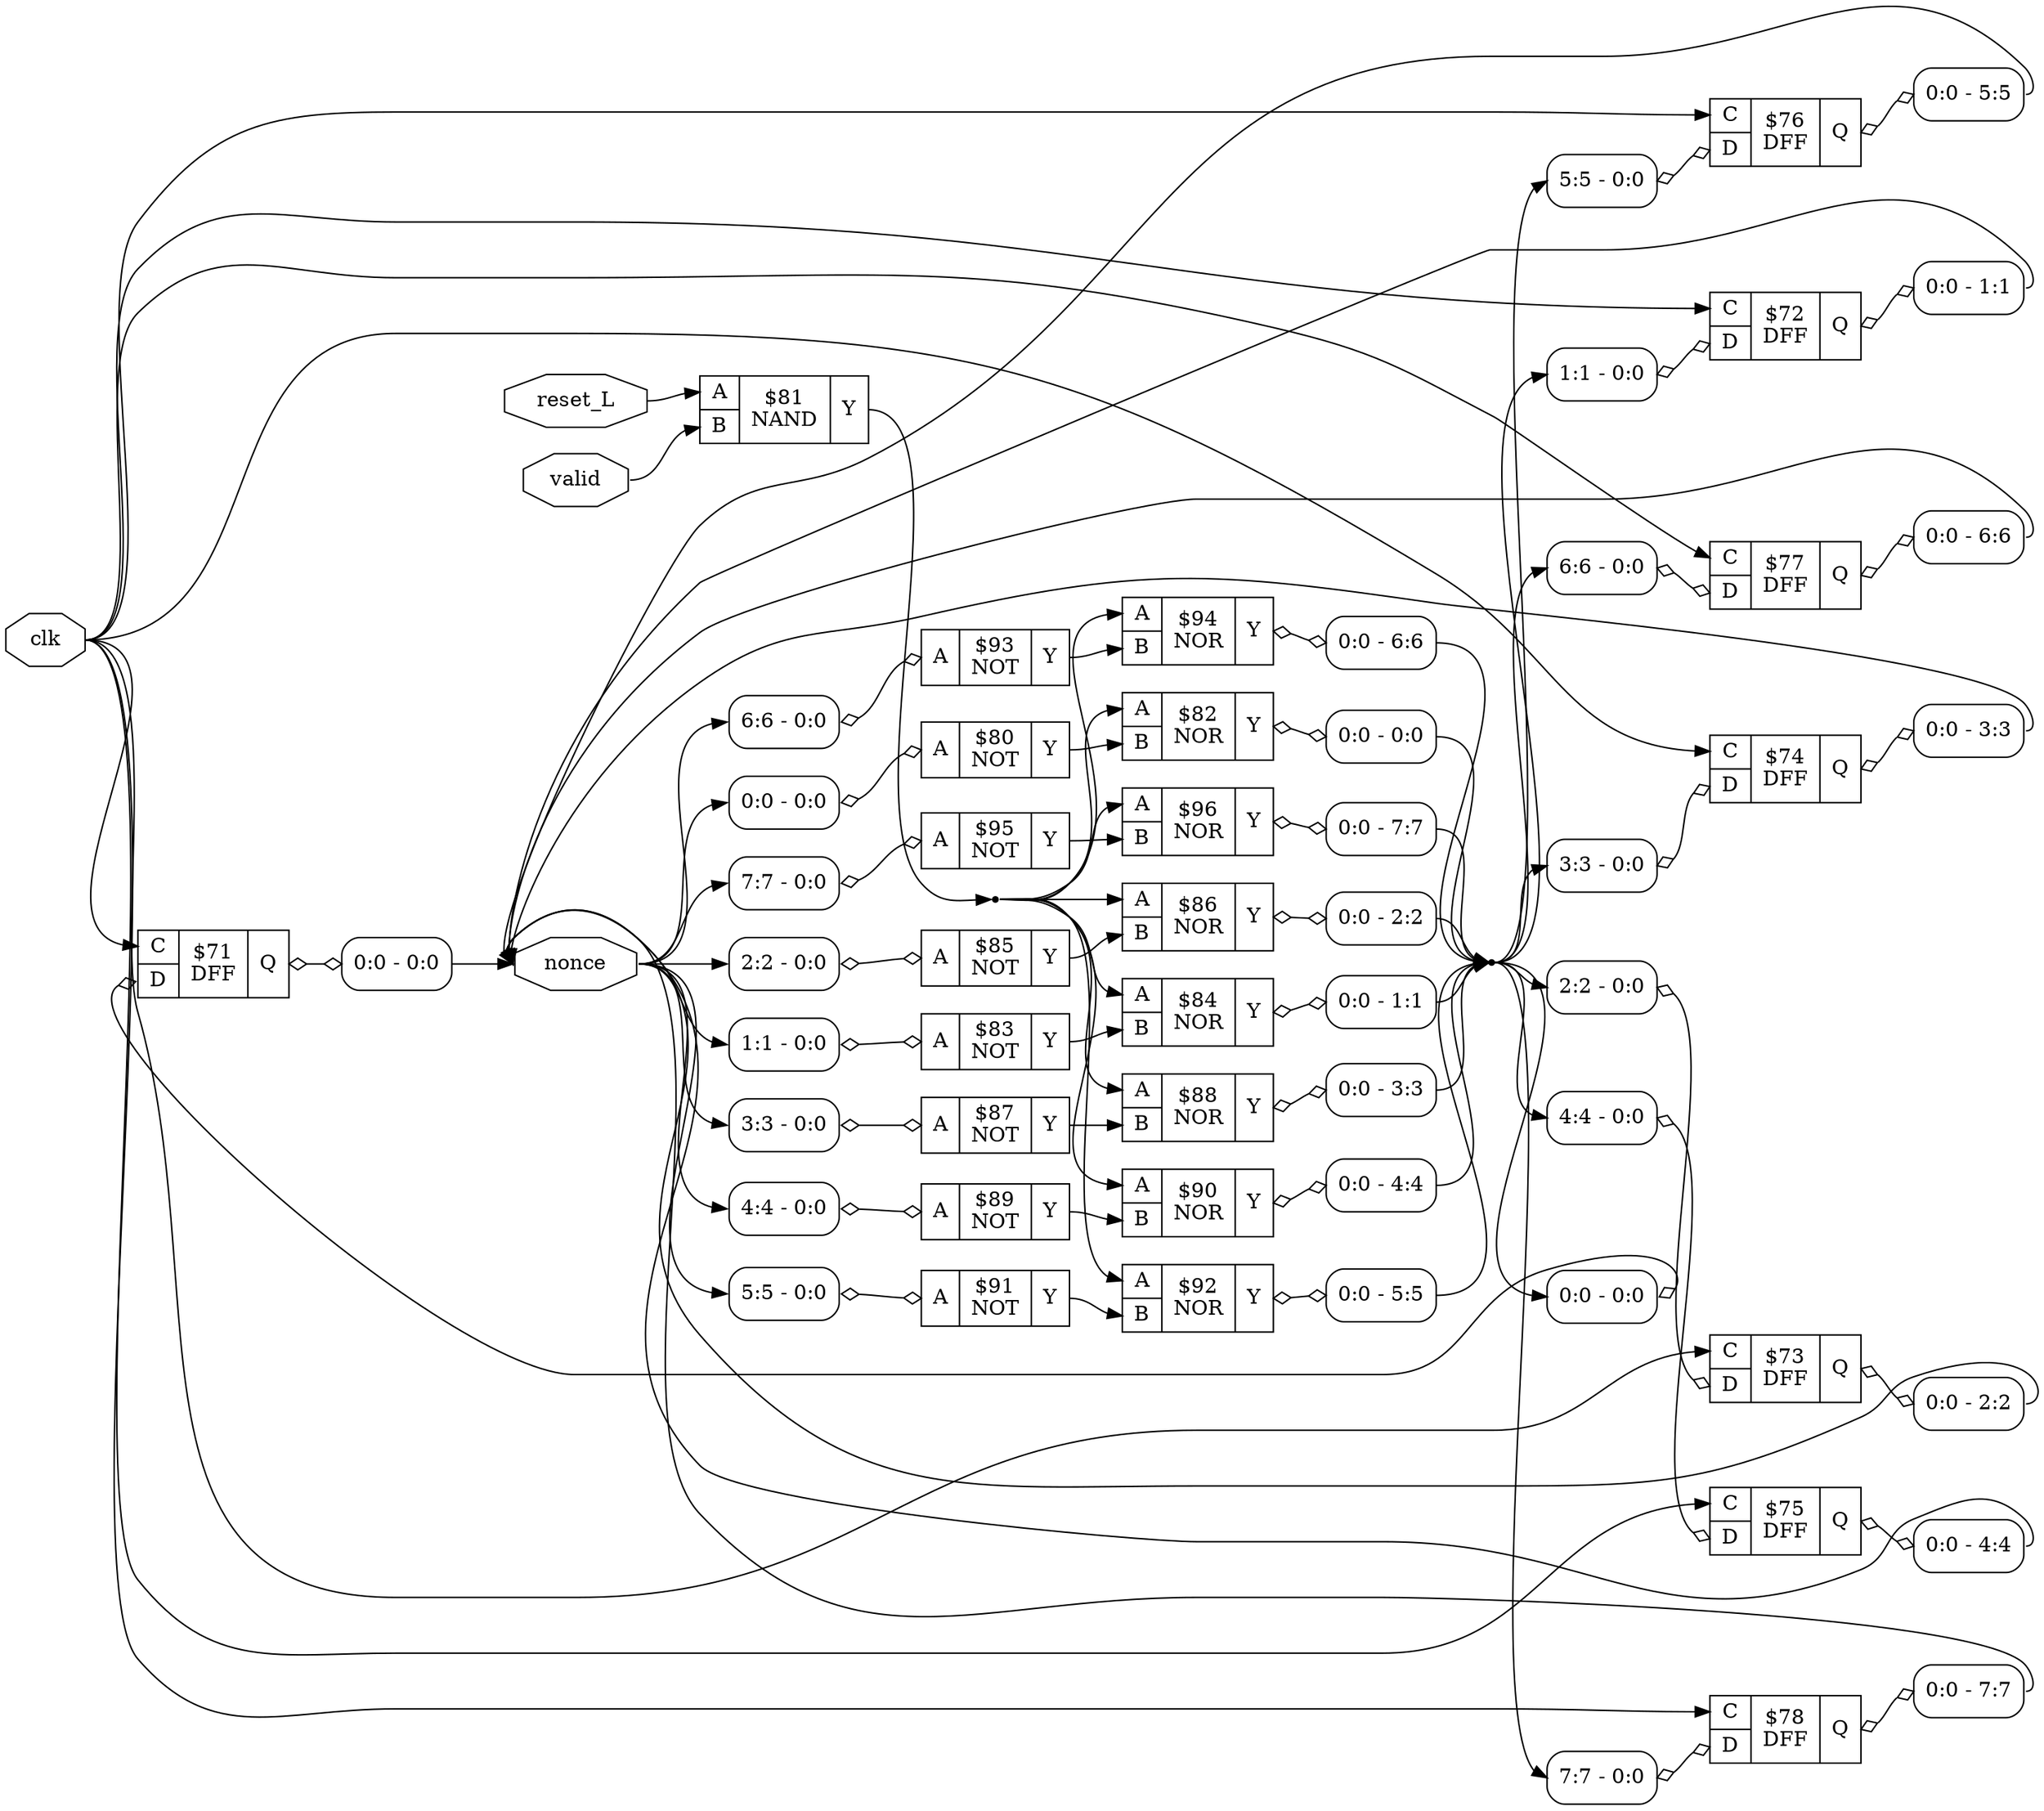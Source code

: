digraph "generador_nonce" {
rankdir="LR";
remincross=true;
n12 [ shape=octagon, label="clk", color="black", fontcolor="black" ];
n13 [ shape=octagon, label="nonce", color="black", fontcolor="black" ];
n14 [ shape=octagon, label="reset_L", color="black", fontcolor="black" ];
n15 [ shape=octagon, label="valid", color="black", fontcolor="black" ];
c18 [ shape=record, label="{{<p16> A}|$80\nNOT|{<p17> Y}}" ];
x0 [ shape=record, style=rounded, label="<s0> 0:0 - 0:0 " ];
x0:e -> c18:p16:w [arrowhead=odiamond, arrowtail=odiamond, dir=both, color="black", label=""];
c20 [ shape=record, label="{{<p16> A|<p19> B}|$81\nNAND|{<p17> Y}}" ];
c21 [ shape=record, label="{{<p16> A|<p19> B}|$82\nNOR|{<p17> Y}}" ];
x1 [ shape=record, style=rounded, label="<s0> 0:0 - 0:0 " ];
c21:p17:e -> x1:w [arrowhead=odiamond, arrowtail=odiamond, dir=both, color="black", label=""];
c22 [ shape=record, label="{{<p16> A}|$83\nNOT|{<p17> Y}}" ];
x2 [ shape=record, style=rounded, label="<s0> 1:1 - 0:0 " ];
x2:e -> c22:p16:w [arrowhead=odiamond, arrowtail=odiamond, dir=both, color="black", label=""];
c23 [ shape=record, label="{{<p16> A|<p19> B}|$84\nNOR|{<p17> Y}}" ];
x3 [ shape=record, style=rounded, label="<s0> 0:0 - 1:1 " ];
c23:p17:e -> x3:w [arrowhead=odiamond, arrowtail=odiamond, dir=both, color="black", label=""];
c24 [ shape=record, label="{{<p16> A}|$85\nNOT|{<p17> Y}}" ];
x4 [ shape=record, style=rounded, label="<s0> 2:2 - 0:0 " ];
x4:e -> c24:p16:w [arrowhead=odiamond, arrowtail=odiamond, dir=both, color="black", label=""];
c25 [ shape=record, label="{{<p16> A|<p19> B}|$86\nNOR|{<p17> Y}}" ];
x5 [ shape=record, style=rounded, label="<s0> 0:0 - 2:2 " ];
c25:p17:e -> x5:w [arrowhead=odiamond, arrowtail=odiamond, dir=both, color="black", label=""];
c26 [ shape=record, label="{{<p16> A}|$87\nNOT|{<p17> Y}}" ];
x6 [ shape=record, style=rounded, label="<s0> 3:3 - 0:0 " ];
x6:e -> c26:p16:w [arrowhead=odiamond, arrowtail=odiamond, dir=both, color="black", label=""];
c27 [ shape=record, label="{{<p16> A|<p19> B}|$88\nNOR|{<p17> Y}}" ];
x7 [ shape=record, style=rounded, label="<s0> 0:0 - 3:3 " ];
c27:p17:e -> x7:w [arrowhead=odiamond, arrowtail=odiamond, dir=both, color="black", label=""];
c28 [ shape=record, label="{{<p16> A}|$89\nNOT|{<p17> Y}}" ];
x8 [ shape=record, style=rounded, label="<s0> 4:4 - 0:0 " ];
x8:e -> c28:p16:w [arrowhead=odiamond, arrowtail=odiamond, dir=both, color="black", label=""];
c29 [ shape=record, label="{{<p16> A|<p19> B}|$90\nNOR|{<p17> Y}}" ];
x9 [ shape=record, style=rounded, label="<s0> 0:0 - 4:4 " ];
c29:p17:e -> x9:w [arrowhead=odiamond, arrowtail=odiamond, dir=both, color="black", label=""];
c30 [ shape=record, label="{{<p16> A}|$91\nNOT|{<p17> Y}}" ];
x10 [ shape=record, style=rounded, label="<s0> 5:5 - 0:0 " ];
x10:e -> c30:p16:w [arrowhead=odiamond, arrowtail=odiamond, dir=both, color="black", label=""];
c31 [ shape=record, label="{{<p16> A|<p19> B}|$92\nNOR|{<p17> Y}}" ];
x11 [ shape=record, style=rounded, label="<s0> 0:0 - 5:5 " ];
c31:p17:e -> x11:w [arrowhead=odiamond, arrowtail=odiamond, dir=both, color="black", label=""];
c32 [ shape=record, label="{{<p16> A}|$93\nNOT|{<p17> Y}}" ];
x12 [ shape=record, style=rounded, label="<s0> 6:6 - 0:0 " ];
x12:e -> c32:p16:w [arrowhead=odiamond, arrowtail=odiamond, dir=both, color="black", label=""];
c33 [ shape=record, label="{{<p16> A|<p19> B}|$94\nNOR|{<p17> Y}}" ];
x13 [ shape=record, style=rounded, label="<s0> 0:0 - 6:6 " ];
c33:p17:e -> x13:w [arrowhead=odiamond, arrowtail=odiamond, dir=both, color="black", label=""];
c34 [ shape=record, label="{{<p16> A}|$95\nNOT|{<p17> Y}}" ];
x14 [ shape=record, style=rounded, label="<s0> 7:7 - 0:0 " ];
x14:e -> c34:p16:w [arrowhead=odiamond, arrowtail=odiamond, dir=both, color="black", label=""];
c35 [ shape=record, label="{{<p16> A|<p19> B}|$96\nNOR|{<p17> Y}}" ];
x15 [ shape=record, style=rounded, label="<s0> 0:0 - 7:7 " ];
c35:p17:e -> x15:w [arrowhead=odiamond, arrowtail=odiamond, dir=both, color="black", label=""];
c39 [ shape=record, label="{{<p36> C|<p37> D}|$71\nDFF|{<p38> Q}}" ];
x16 [ shape=record, style=rounded, label="<s0> 0:0 - 0:0 " ];
x16:e -> c39:p37:w [arrowhead=odiamond, arrowtail=odiamond, dir=both, color="black", label=""];
x17 [ shape=record, style=rounded, label="<s0> 0:0 - 0:0 " ];
c39:p38:e -> x17:w [arrowhead=odiamond, arrowtail=odiamond, dir=both, color="black", label=""];
c40 [ shape=record, label="{{<p36> C|<p37> D}|$72\nDFF|{<p38> Q}}" ];
x18 [ shape=record, style=rounded, label="<s0> 1:1 - 0:0 " ];
x18:e -> c40:p37:w [arrowhead=odiamond, arrowtail=odiamond, dir=both, color="black", label=""];
x19 [ shape=record, style=rounded, label="<s0> 0:0 - 1:1 " ];
c40:p38:e -> x19:w [arrowhead=odiamond, arrowtail=odiamond, dir=both, color="black", label=""];
c41 [ shape=record, label="{{<p36> C|<p37> D}|$73\nDFF|{<p38> Q}}" ];
x20 [ shape=record, style=rounded, label="<s0> 2:2 - 0:0 " ];
x20:e -> c41:p37:w [arrowhead=odiamond, arrowtail=odiamond, dir=both, color="black", label=""];
x21 [ shape=record, style=rounded, label="<s0> 0:0 - 2:2 " ];
c41:p38:e -> x21:w [arrowhead=odiamond, arrowtail=odiamond, dir=both, color="black", label=""];
c42 [ shape=record, label="{{<p36> C|<p37> D}|$74\nDFF|{<p38> Q}}" ];
x22 [ shape=record, style=rounded, label="<s0> 3:3 - 0:0 " ];
x22:e -> c42:p37:w [arrowhead=odiamond, arrowtail=odiamond, dir=both, color="black", label=""];
x23 [ shape=record, style=rounded, label="<s0> 0:0 - 3:3 " ];
c42:p38:e -> x23:w [arrowhead=odiamond, arrowtail=odiamond, dir=both, color="black", label=""];
c43 [ shape=record, label="{{<p36> C|<p37> D}|$75\nDFF|{<p38> Q}}" ];
x24 [ shape=record, style=rounded, label="<s0> 4:4 - 0:0 " ];
x24:e -> c43:p37:w [arrowhead=odiamond, arrowtail=odiamond, dir=both, color="black", label=""];
x25 [ shape=record, style=rounded, label="<s0> 0:0 - 4:4 " ];
c43:p38:e -> x25:w [arrowhead=odiamond, arrowtail=odiamond, dir=both, color="black", label=""];
c44 [ shape=record, label="{{<p36> C|<p37> D}|$76\nDFF|{<p38> Q}}" ];
x26 [ shape=record, style=rounded, label="<s0> 5:5 - 0:0 " ];
x26:e -> c44:p37:w [arrowhead=odiamond, arrowtail=odiamond, dir=both, color="black", label=""];
x27 [ shape=record, style=rounded, label="<s0> 0:0 - 5:5 " ];
c44:p38:e -> x27:w [arrowhead=odiamond, arrowtail=odiamond, dir=both, color="black", label=""];
c45 [ shape=record, label="{{<p36> C|<p37> D}|$77\nDFF|{<p38> Q}}" ];
x28 [ shape=record, style=rounded, label="<s0> 6:6 - 0:0 " ];
x28:e -> c45:p37:w [arrowhead=odiamond, arrowtail=odiamond, dir=both, color="black", label=""];
x29 [ shape=record, style=rounded, label="<s0> 0:0 - 6:6 " ];
c45:p38:e -> x29:w [arrowhead=odiamond, arrowtail=odiamond, dir=both, color="black", label=""];
c46 [ shape=record, label="{{<p36> C|<p37> D}|$78\nDFF|{<p38> Q}}" ];
x30 [ shape=record, style=rounded, label="<s0> 7:7 - 0:0 " ];
x30:e -> c46:p37:w [arrowhead=odiamond, arrowtail=odiamond, dir=both, color="black", label=""];
x31 [ shape=record, style=rounded, label="<s0> 0:0 - 7:7 " ];
c46:p38:e -> x31:w [arrowhead=odiamond, arrowtail=odiamond, dir=both, color="black", label=""];
c32:p17:e -> c33:p19:w [color="black", label=""];
c34:p17:e -> c35:p19:w [color="black", label=""];
n12:e -> c39:p36:w [color="black", label=""];
n12:e -> c40:p36:w [color="black", label=""];
n12:e -> c41:p36:w [color="black", label=""];
n12:e -> c42:p36:w [color="black", label=""];
n12:e -> c43:p36:w [color="black", label=""];
n12:e -> c44:p36:w [color="black", label=""];
n12:e -> c45:p36:w [color="black", label=""];
n12:e -> c46:p36:w [color="black", label=""];
x17:s0:e -> n13:w [color="black", label=""];
x19:s0:e -> n13:w [color="black", label=""];
x21:s0:e -> n13:w [color="black", label=""];
x23:s0:e -> n13:w [color="black", label=""];
x25:s0:e -> n13:w [color="black", label=""];
x27:s0:e -> n13:w [color="black", label=""];
x29:s0:e -> n13:w [color="black", label=""];
x31:s0:e -> n13:w [color="black", label=""];
n13:e -> x0:s0:w [color="black", label=""];
n13:e -> x10:s0:w [color="black", label=""];
n13:e -> x12:s0:w [color="black", label=""];
n13:e -> x14:s0:w [color="black", label=""];
n13:e -> x2:s0:w [color="black", label=""];
n13:e -> x4:s0:w [color="black", label=""];
n13:e -> x6:s0:w [color="black", label=""];
n13:e -> x8:s0:w [color="black", label=""];
n14:e -> c20:p16:w [color="black", label=""];
n15:e -> c20:p19:w [color="black", label=""];
n2 [ shape=point ];
x11:s0:e -> n2:w [color="black", label=""];
x13:s0:e -> n2:w [color="black", label=""];
x15:s0:e -> n2:w [color="black", label=""];
x1:s0:e -> n2:w [color="black", label=""];
x3:s0:e -> n2:w [color="black", label=""];
x5:s0:e -> n2:w [color="black", label=""];
x7:s0:e -> n2:w [color="black", label=""];
x9:s0:e -> n2:w [color="black", label=""];
n2:e -> x16:s0:w [color="black", label=""];
n2:e -> x18:s0:w [color="black", label=""];
n2:e -> x20:s0:w [color="black", label=""];
n2:e -> x22:s0:w [color="black", label=""];
n2:e -> x24:s0:w [color="black", label=""];
n2:e -> x26:s0:w [color="black", label=""];
n2:e -> x28:s0:w [color="black", label=""];
n2:e -> x30:s0:w [color="black", label=""];
c18:p17:e -> c21:p19:w [color="black", label=""];
n4 [ shape=point ];
c20:p17:e -> n4:w [color="black", label=""];
n4:e -> c21:p16:w [color="black", label=""];
n4:e -> c23:p16:w [color="black", label=""];
n4:e -> c25:p16:w [color="black", label=""];
n4:e -> c27:p16:w [color="black", label=""];
n4:e -> c29:p16:w [color="black", label=""];
n4:e -> c31:p16:w [color="black", label=""];
n4:e -> c33:p16:w [color="black", label=""];
n4:e -> c35:p16:w [color="black", label=""];
c22:p17:e -> c23:p19:w [color="black", label=""];
c24:p17:e -> c25:p19:w [color="black", label=""];
c26:p17:e -> c27:p19:w [color="black", label=""];
c28:p17:e -> c29:p19:w [color="black", label=""];
c30:p17:e -> c31:p19:w [color="black", label=""];
}
